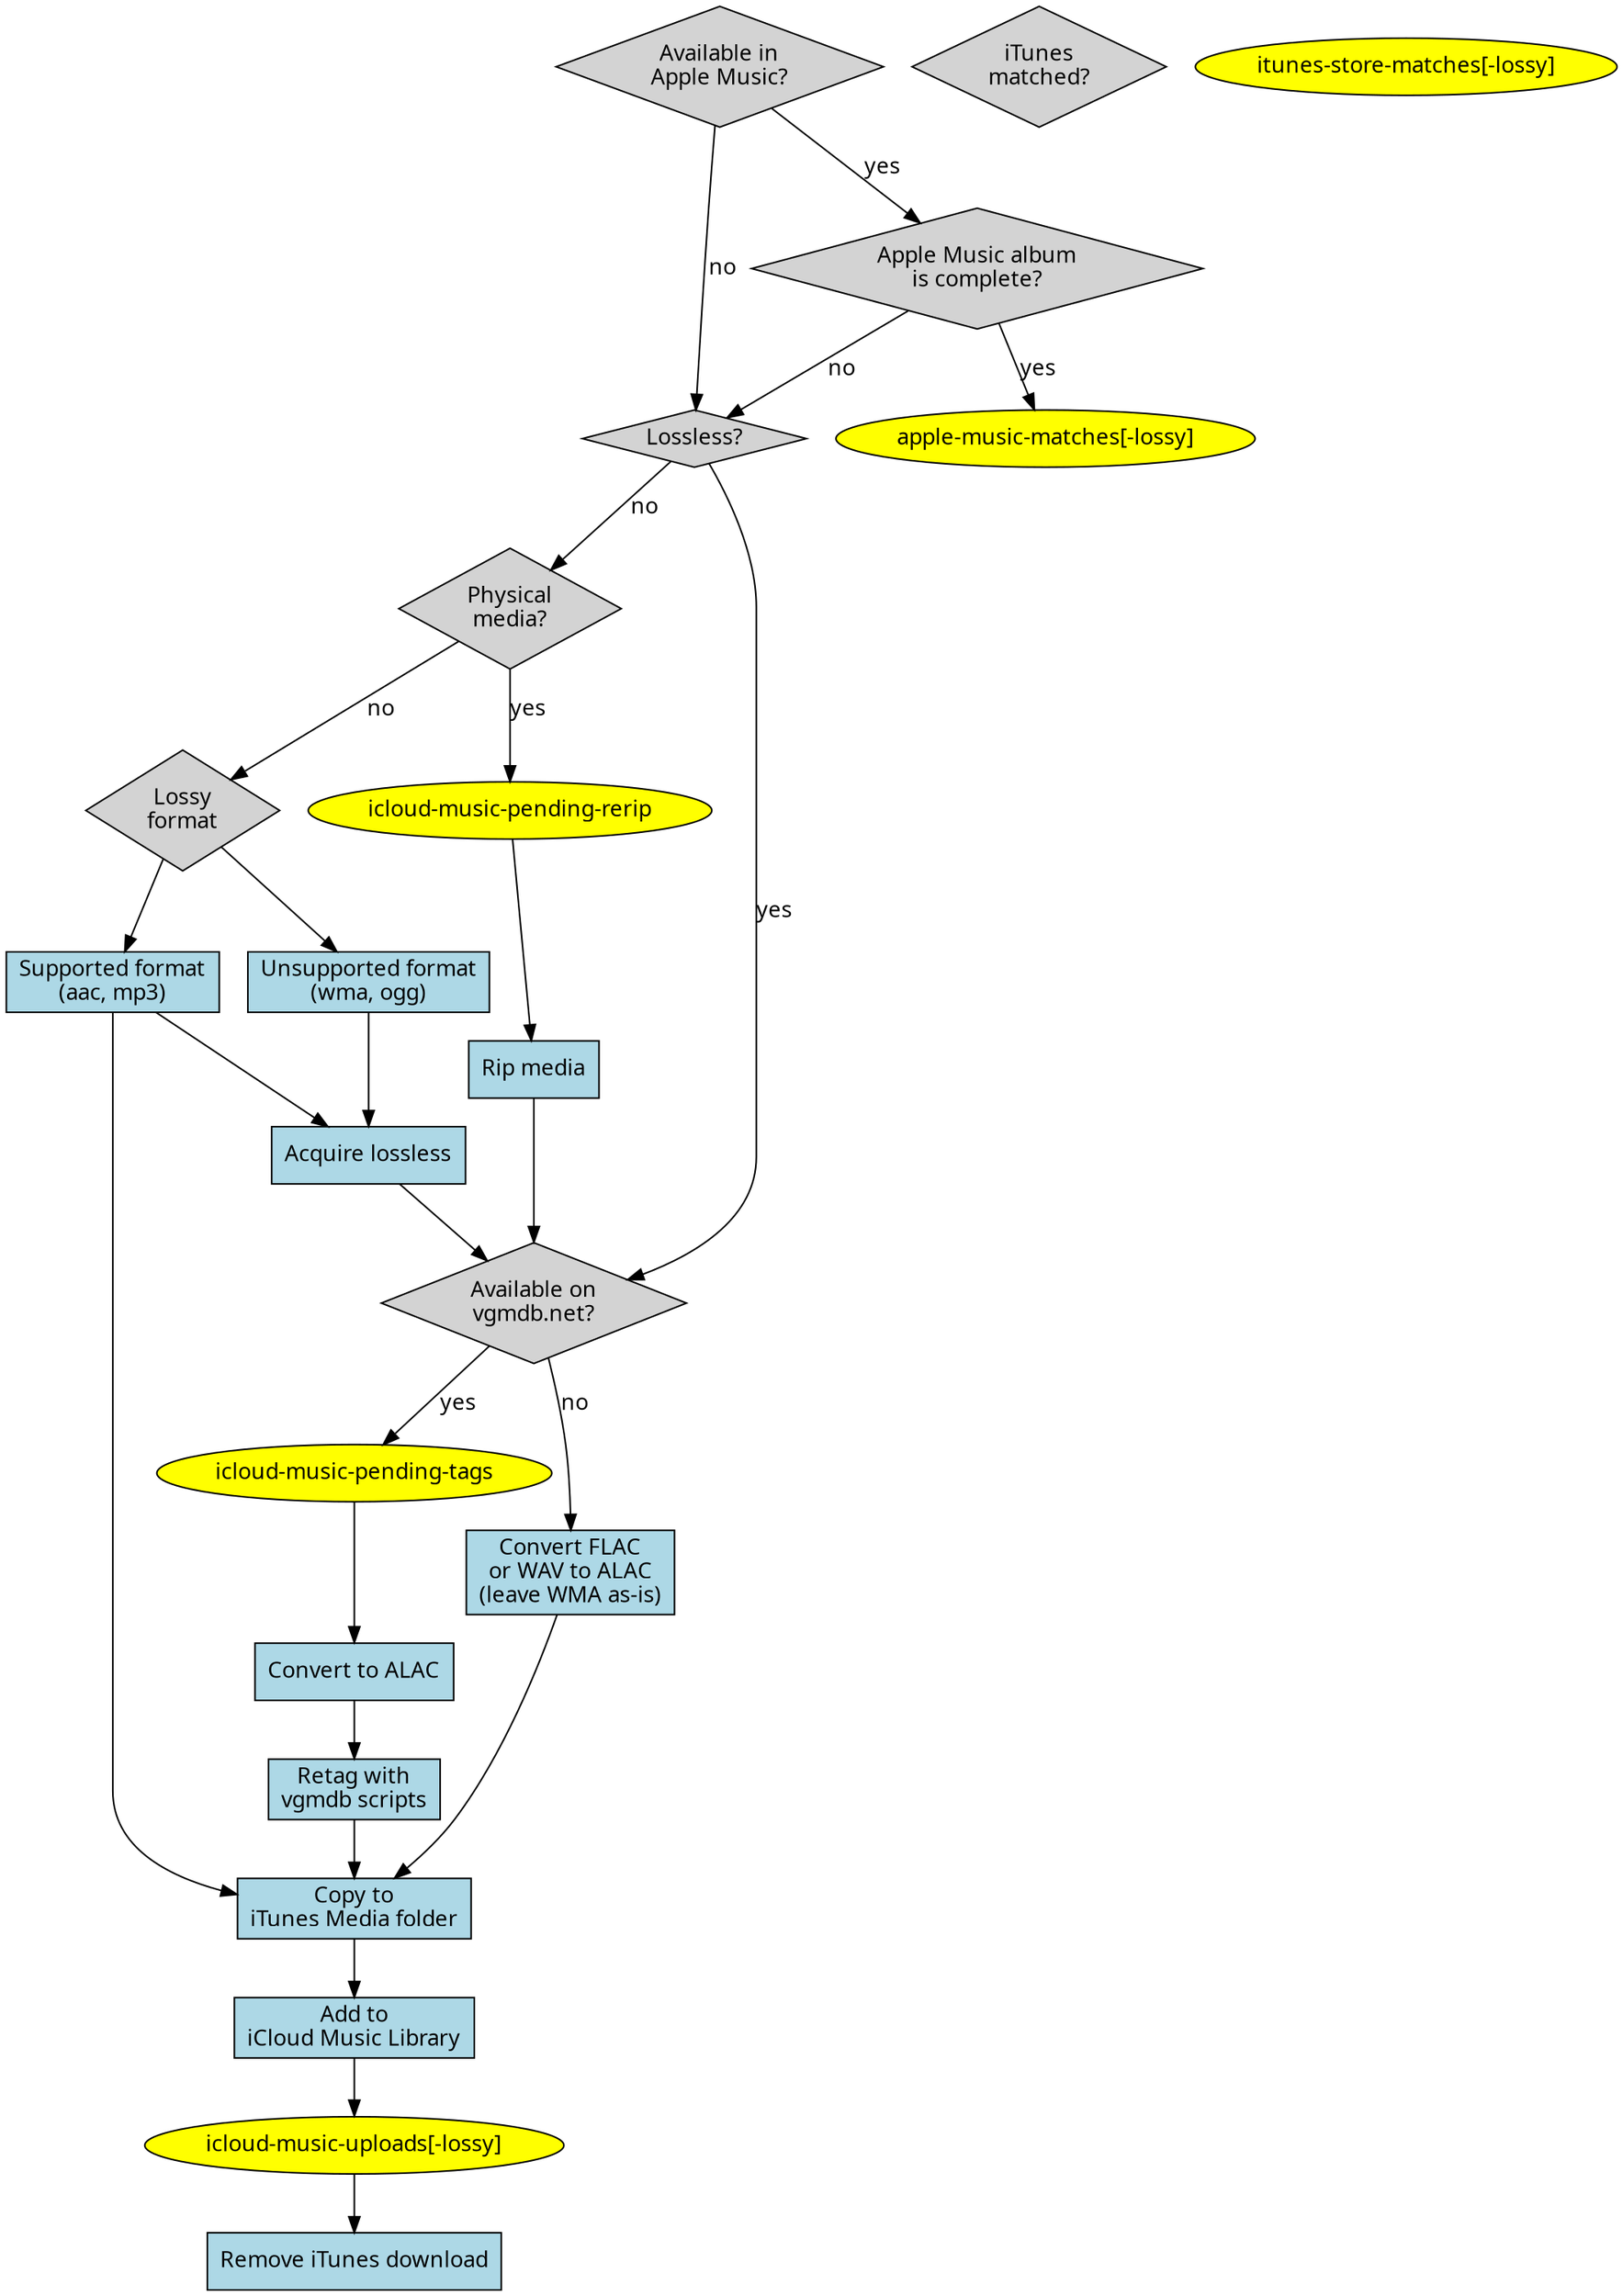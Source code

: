 digraph {
    fontname="Calibri"
    node [fontname="Calibri"]
    edge [fontname="Calibri"]

    node [shape=diamond style=filled fillcolor=lightgray]
    is_apple_music_available [label="Available in\nApple Music?"]
    is_apple_music_complete [label="Apple Music album\nis complete?"]
    is_lossless [label="Lossless?"]
    is_vgmdb_available [label="Available on\nvgmdb.net?"]
    itunes_matched [label="iTunes\nmatched?"]
    have_physical_media [label="Physical\nmedia?"]
    lossy_format [label="Lossy\nformat"]

    node [shape=oval fillcolor=yellow]
    apple_music_matches [label="apple-music-matches[-lossy]"]
    itunes_store_matches [label="itunes-store-matches[-lossy]"]
    icloud_music_pending_rerip [label="icloud-music-pending-rerip"]
    icloud_music_pending_tags [label="icloud-music-pending-tags"]
    icloud_music_uploads [label="icloud-music-uploads[-lossy]"]

    node [shape=rect fillcolor=lightblue]
    rip_media [label="Rip media"]
    supported_lossy_format [label="Supported format\n(aac, mp3)"]
    unsupported_lossy_format [label="Unsupported format\n(wma, ogg)"]
    acquire_lossless [label="Acquire lossless"]
    convert_flac_to_alac [label="Convert FLAC\nor WAV to ALAC\n(leave WMA as-is)"]
    convert_to_alac [label="Convert to ALAC"]
    vgmdb_scripts [label="Retag with\nvgmdb scripts"]
    copy_to_itunes_media [label="Copy to\niTunes Media folder"]
    add_to_icloud_library [label="Add to\niCloud Music Library"]
    remove_itunes_download [label="Remove iTunes download"]

    is_apple_music_available -> is_apple_music_complete [label="yes"]
    is_apple_music_complete -> apple_music_matches [label="yes"]
    is_apple_music_complete -> is_lossless [label="no"]

    is_apple_music_available -> is_lossless [label="no"]
    is_lossless -> is_vgmdb_available [label="yes"]
    is_vgmdb_available -> icloud_music_pending_tags [label="yes"]
    icloud_music_pending_tags -> convert_to_alac -> vgmdb_scripts
    vgmdb_scripts -> copy_to_itunes_media -> add_to_icloud_library
    add_to_icloud_library -> icloud_music_uploads -> remove_itunes_download

    is_vgmdb_available -> convert_flac_to_alac [label="no"]
    convert_flac_to_alac -> copy_to_itunes_media 

    is_lossless -> have_physical_media [label="no"]
    have_physical_media -> icloud_music_pending_rerip [label="yes"]
    icloud_music_pending_rerip -> rip_media -> is_vgmdb_available
    have_physical_media -> lossy_format [label="no"]
    lossy_format -> supported_lossy_format -> copy_to_itunes_media
    supported_lossy_format -> acquire_lossless
    lossy_format -> unsupported_lossy_format -> acquire_lossless
    acquire_lossless -> is_vgmdb_available
}